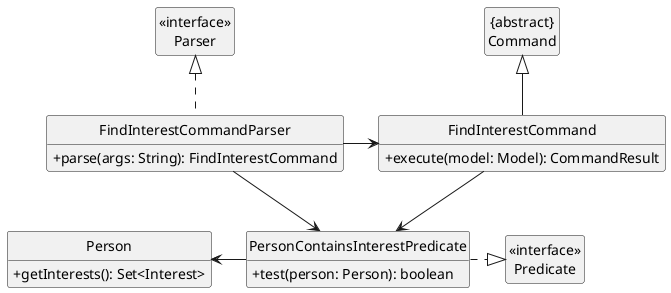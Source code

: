 @startuml
skinparam classAttributeIconSize 0
hide circle
hide members
show FindInterestCommandParser methods
show FindInterestCommand methods
show PersonContainsInterestPredicate methods
show Person methods

Class "<<interface>>\nParser" as Parser
Class "<<interface>>\nPredicate" as Predicate
Class "{abstract}\nCommand" as Command

Class FindInterestCommandParser {
  +parse(args: String): FindInterestCommand
}
Class PersonContainsInterestPredicate {
  +test(person: Person): boolean
}
Class FindInterestCommand {
  +execute(model: Model): CommandResult
}
Class Person {
  +getInterests(): Set<Interest>
}

Parser <|.. FindInterestCommandParser
PersonContainsInterestPredicate .right.|> Predicate
FindInterestCommandParser -right-> PersonContainsInterestPredicate
FindInterestCommandParser -right-> FindInterestCommand
FindInterestCommand --> PersonContainsInterestPredicate
FindInterestCommand -up-|> Command
PersonContainsInterestPredicate -left-> Person

@enduml
